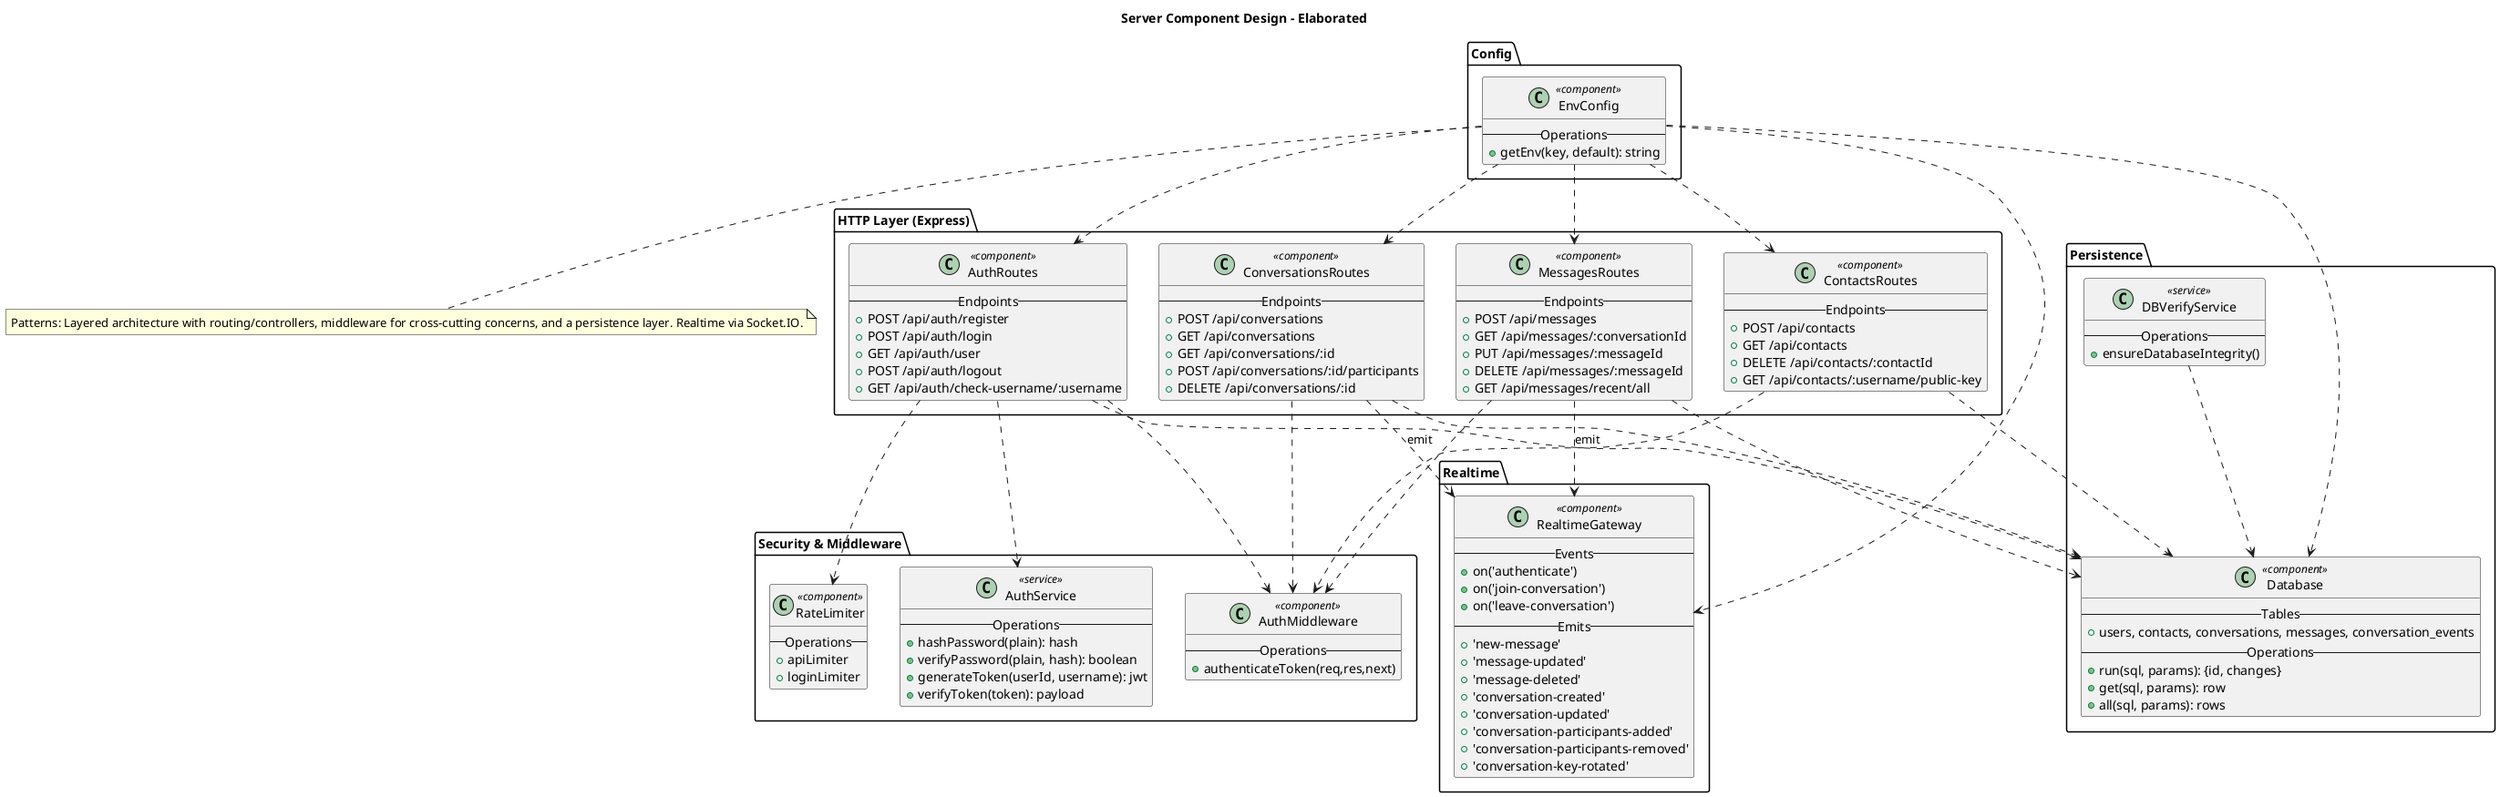 @startuml
title Server Component Design – Elaborated

skinparam componentStyle rectangle

package "HTTP Layer (Express)" {
  class AuthRoutes <<component>> {
    -- Endpoints --
    + POST /api/auth/register
    + POST /api/auth/login
    + GET /api/auth/user
    + POST /api/auth/logout
    + GET /api/auth/check-username/:username
  }

  class ContactsRoutes <<component>> {
    -- Endpoints --
    + POST /api/contacts
    + GET /api/contacts
    + DELETE /api/contacts/:contactId
    + GET /api/contacts/:username/public-key
  }

  class ConversationsRoutes <<component>> {
    -- Endpoints --
    + POST /api/conversations
    + GET /api/conversations
    + GET /api/conversations/:id
    + POST /api/conversations/:id/participants
    + DELETE /api/conversations/:id
  }

  class MessagesRoutes <<component>> {
    -- Endpoints --
    + POST /api/messages
    + GET /api/messages/:conversationId
    + PUT /api/messages/:messageId
    + DELETE /api/messages/:messageId
    + GET /api/messages/recent/all
  }
}

package "Security & Middleware" {
  class AuthMiddleware <<component>> {
    -- Operations --
    + authenticateToken(req,res,next)
  }
  class RateLimiter <<component>> {
    -- Operations --
    + apiLimiter
    + loginLimiter
  }
  class AuthService <<service>> {
    -- Operations --
    + hashPassword(plain): hash
    + verifyPassword(plain, hash): boolean
    + generateToken(userId, username): jwt
    + verifyToken(token): payload
  }
}

package "Realtime" {
  class RealtimeGateway <<component>> {
    -- Events --
    + on('authenticate')
    + on('join-conversation')
    + on('leave-conversation')
    -- Emits --
    + 'new-message'
    + 'message-updated'
    + 'message-deleted'
    + 'conversation-created'
    + 'conversation-updated'
    + 'conversation-participants-added'
    + 'conversation-participants-removed'
    + 'conversation-key-rotated'
  }
}

package "Persistence" {
  class Database <<component>> {
    -- Tables --
    + users, contacts, conversations, messages, conversation_events
    -- Operations --
    + run(sql, params): {id, changes}
    + get(sql, params): row
    + all(sql, params): rows
  }
  class DBVerifyService <<service>> {
    -- Operations --
    + ensureDatabaseIntegrity()
  }
}

package "Config" {
  class EnvConfig <<component>> {
    -- Operations --
    + getEnv(key, default): string
  }
}

AuthRoutes ..> AuthMiddleware
ContactsRoutes ..> AuthMiddleware
ConversationsRoutes ..> AuthMiddleware
MessagesRoutes ..> AuthMiddleware

AuthRoutes ..> RateLimiter
MessagesRoutes ..> RealtimeGateway : emit
ConversationsRoutes ..> RealtimeGateway : emit

AuthRoutes ..> AuthService
AuthRoutes ..> Database
ContactsRoutes ..> Database
ConversationsRoutes ..> Database
MessagesRoutes ..> Database

DBVerifyService ..> Database
EnvConfig ..> AuthRoutes
EnvConfig ..> ContactsRoutes
EnvConfig ..> ConversationsRoutes
EnvConfig ..> MessagesRoutes
EnvConfig ..> RealtimeGateway
EnvConfig ..> Database

note bottom
Patterns: Layered architecture with routing/controllers, middleware for cross-cutting concerns, and a persistence layer. Realtime via Socket.IO.
end note

@enduml

